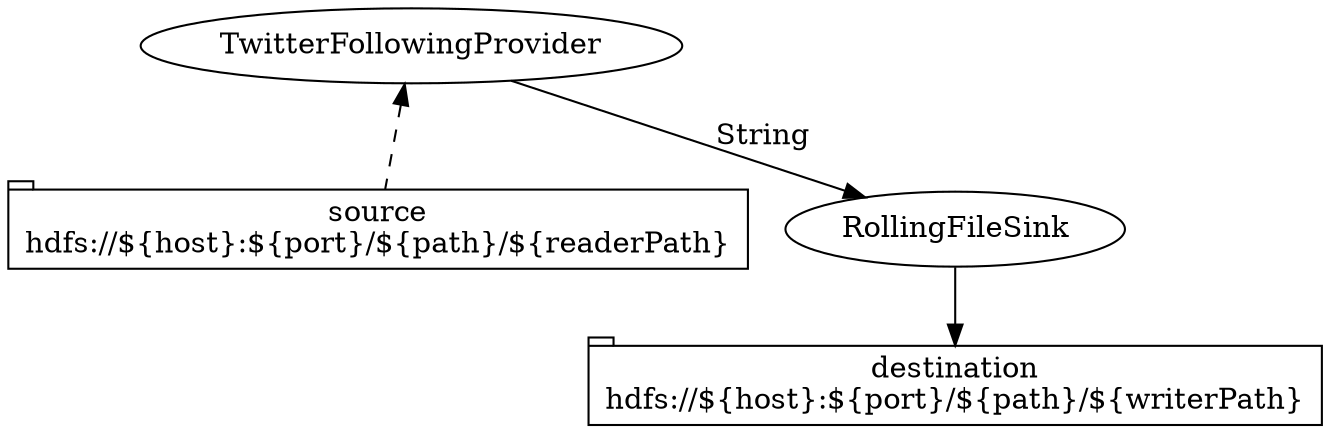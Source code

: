 /*
 * Licensed to the Apache Software Foundation (ASF) under one
 * or more contributor license agreements.  See the NOTICE file
 * distributed with this work for additional information
 * regarding copyright ownership.  The ASF licenses this file
 * to you under the Apache License, Version 2.0 (the
 * "License"); you may not use this file except in compliance
 * with the License.  You may obtain a copy of the License at
 *
 *   http://www.apache.org/licenses/LICENSE-2.0
 *
 * Unless required by applicable law or agreed to in writing,
 * software distributed under the License is distributed on an
 * "AS IS" BASIS, WITHOUT WARRANTIES OR CONDITIONS OF ANY
 * KIND, either express or implied.  See the License for the
 * specific language governing permissions and limitations
 * under the License.
 */
 digraph g {

  //source
  source [label="source\nhdfs://${host}:${port}/${path}/${readerPath}",shape=tab];

  //providers
  TwitterFollowingProvider [label="TwitterFollowingProvider",shape=ellipse,URL="https://github.com/apache/streams/blob/master/streams-contrib/streams-provider-twitter/src/main/java/org/apache/streams/twitter/provider/TwitterFollowingProvider.java"];

  //persisters
  RollingFileSink [label="RollingFileSink",shape=ellipse];
  
   //data
  destination [label="destination\nhdfs://${host}:${port}/${path}/${writerPath}",shape=tab];

  //stream
  TwitterFollowingProvider -> source [dir=back,style=dashed];
  TwitterFollowingProvider -> RollingFileSink [label="String"];
  RollingFileSink -> destination;
}